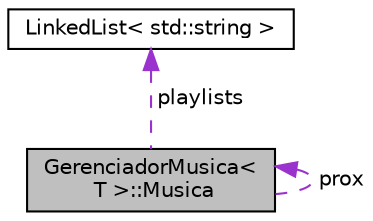 digraph "GerenciadorMusica&lt; T &gt;::Musica"
{
 // LATEX_PDF_SIZE
  edge [fontname="Helvetica",fontsize="10",labelfontname="Helvetica",labelfontsize="10"];
  node [fontname="Helvetica",fontsize="10",shape=record];
  Node1 [label="GerenciadorMusica\<\l T \>::Musica",height=0.2,width=0.4,color="black", fillcolor="grey75", style="filled", fontcolor="black",tooltip=" "];
  Node2 -> Node1 [dir="back",color="darkorchid3",fontsize="10",style="dashed",label=" playlists" ,fontname="Helvetica"];
  Node2 [label="LinkedList\< std::string \>",height=0.2,width=0.4,color="black", fillcolor="white", style="filled",URL="$classLinkedList.html",tooltip=" "];
  Node1 -> Node1 [dir="back",color="darkorchid3",fontsize="10",style="dashed",label=" prox" ,fontname="Helvetica"];
}
